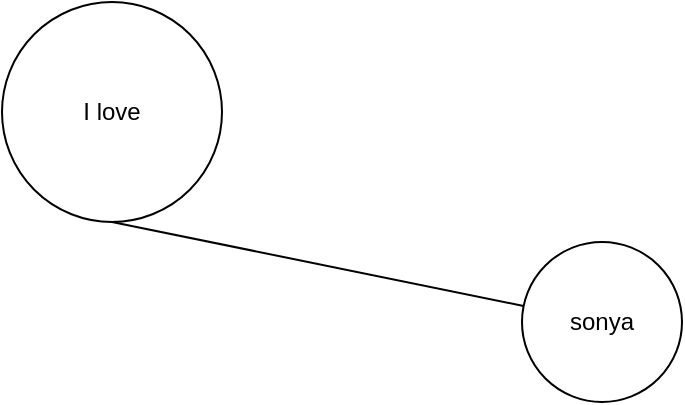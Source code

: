 <mxfile version="18.1.1" type="github"><diagram id="9GP7LWV_qUp6ko6XZ2Fz" name="Page-1"><mxGraphModel dx="1038" dy="577" grid="1" gridSize="10" guides="1" tooltips="1" connect="1" arrows="1" fold="1" page="1" pageScale="1" pageWidth="850" pageHeight="1100" math="0" shadow="0"><root><mxCell id="0"/><mxCell id="1" parent="0"/><mxCell id="n00kzcDE7STEc6cT0XgH-1" value="I love" style="ellipse;whiteSpace=wrap;html=1;aspect=fixed;" vertex="1" parent="1"><mxGeometry x="160" y="90" width="110" height="110" as="geometry"/></mxCell><mxCell id="n00kzcDE7STEc6cT0XgH-2" value="" style="endArrow=none;html=1;rounded=0;exitX=0.5;exitY=1;exitDx=0;exitDy=0;" edge="1" parent="1" source="n00kzcDE7STEc6cT0XgH-1" target="n00kzcDE7STEc6cT0XgH-3"><mxGeometry width="50" height="50" relative="1" as="geometry"><mxPoint x="200" y="340" as="sourcePoint"/><mxPoint x="210" y="210" as="targetPoint"/></mxGeometry></mxCell><mxCell id="n00kzcDE7STEc6cT0XgH-3" value="sonya" style="ellipse;whiteSpace=wrap;html=1;aspect=fixed;" vertex="1" parent="1"><mxGeometry x="420" y="210" width="80" height="80" as="geometry"/></mxCell></root></mxGraphModel></diagram></mxfile>